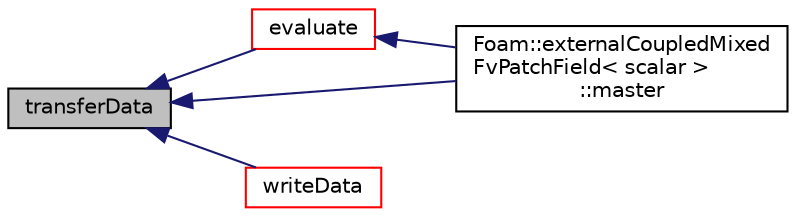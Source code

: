 digraph "transferData"
{
  bgcolor="transparent";
  edge [fontname="Helvetica",fontsize="10",labelfontname="Helvetica",labelfontsize="10"];
  node [fontname="Helvetica",fontsize="10",shape=record];
  rankdir="LR";
  Node1 [label="transferData",height=0.2,width=0.4,color="black", fillcolor="grey75", style="filled", fontcolor="black"];
  Node1 -> Node2 [dir="back",color="midnightblue",fontsize="10",style="solid",fontname="Helvetica"];
  Node2 [label="evaluate",height=0.2,width=0.4,color="red",URL="$a00711.html#a3b59c070ab0408e3bbb21927540159f4",tooltip="Evaluate the patch field. "];
  Node2 -> Node3 [dir="back",color="midnightblue",fontsize="10",style="solid",fontname="Helvetica"];
  Node3 [label="Foam::externalCoupledMixed\lFvPatchField\< scalar \>\l::master",height=0.2,width=0.4,color="black",URL="$a00711.html#acbb56eb86c534007b550d9d2d8478f66",tooltip="Return the master flag. "];
  Node1 -> Node3 [dir="back",color="midnightblue",fontsize="10",style="solid",fontname="Helvetica"];
  Node1 -> Node4 [dir="back",color="midnightblue",fontsize="10",style="solid",fontname="Helvetica"];
  Node4 [label="writeData",height=0.2,width=0.4,color="red",URL="$a00711.html#a42107104085f7421752c3f76ee2b32b3",tooltip="Write data for external source - calls transferData. "];
}
